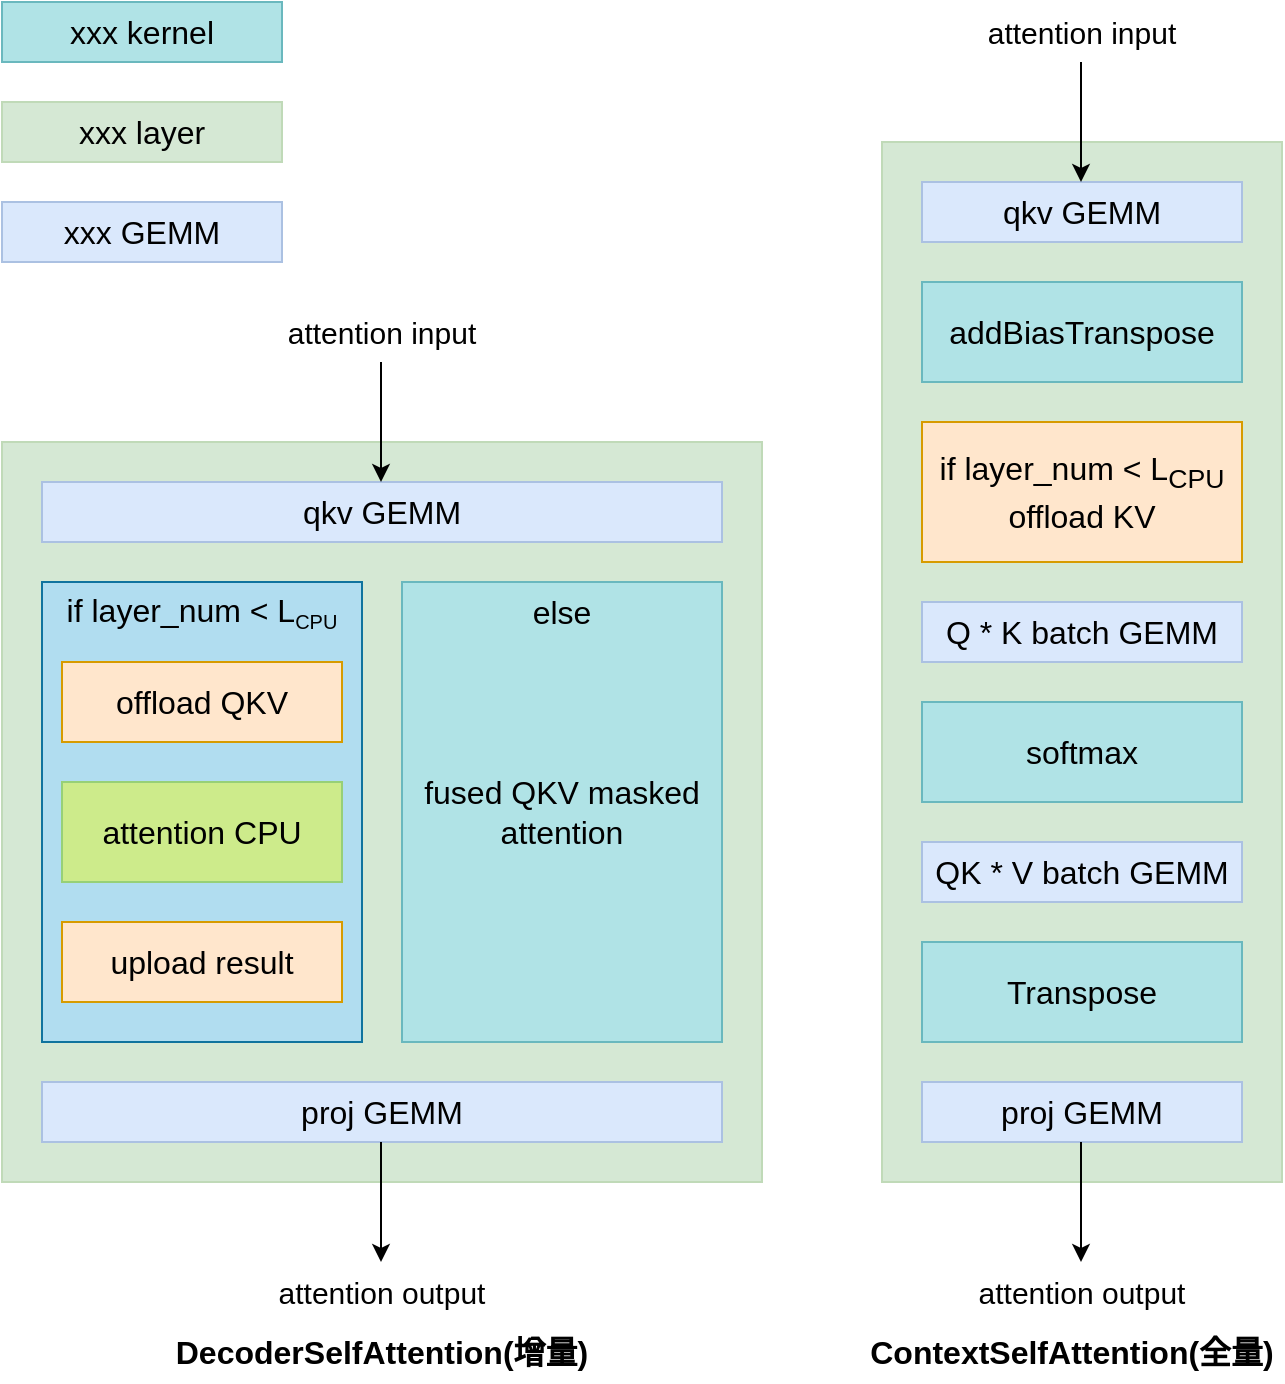 <mxfile version="24.4.13" type="github">
  <diagram name="第 1 页" id="SsvRl20KnlxQgF0leVah">
    <mxGraphModel dx="1434" dy="780" grid="1" gridSize="10" guides="1" tooltips="1" connect="1" arrows="1" fold="1" page="1" pageScale="1" pageWidth="827" pageHeight="1169" math="1" shadow="0">
      <root>
        <mxCell id="0" />
        <mxCell id="1" parent="0" />
        <mxCell id="A5vNZOaMK622pVnwqQIG-1" value="" style="rounded=0;whiteSpace=wrap;html=1;strokeColor=#c0dab8;fillColor=#d5e8d4;" vertex="1" parent="1">
          <mxGeometry x="520" y="400" width="200" height="520" as="geometry" />
        </mxCell>
        <mxCell id="A5vNZOaMK622pVnwqQIG-2" value="&lt;font style=&quot;font-size: 16px;&quot;&gt;qkv GEMM&lt;/font&gt;" style="rounded=0;whiteSpace=wrap;html=1;fillColor=#dae8fc;strokeColor=#abc1e2;" vertex="1" parent="1">
          <mxGeometry x="540" y="420" width="160" height="30" as="geometry" />
        </mxCell>
        <mxCell id="A5vNZOaMK622pVnwqQIG-3" value="&lt;font style=&quot;font-size: 16px;&quot;&gt;addBiasTranspose&lt;/font&gt;" style="rounded=0;whiteSpace=wrap;html=1;fillColor=#b0e3e6;strokeColor=#6ab8be;" vertex="1" parent="1">
          <mxGeometry x="540" y="470" width="160" height="50" as="geometry" />
        </mxCell>
        <mxCell id="A5vNZOaMK622pVnwqQIG-4" value="&lt;font style=&quot;font-size: 16px;&quot;&gt;Q * K batch GEMM&lt;/font&gt;" style="rounded=0;whiteSpace=wrap;html=1;fillColor=#dae8fc;strokeColor=#abc1e2;align=center;verticalAlign=middle;fontFamily=Helvetica;fontSize=12;fontColor=default;" vertex="1" parent="1">
          <mxGeometry x="540" y="630" width="160" height="30" as="geometry" />
        </mxCell>
        <mxCell id="A5vNZOaMK622pVnwqQIG-7" value="&lt;font style=&quot;font-size: 16px;&quot;&gt;softmax&lt;/font&gt;" style="rounded=0;whiteSpace=wrap;html=1;strokeColor=#6ab8be;align=center;verticalAlign=middle;fontFamily=Helvetica;fontSize=12;fontColor=default;fillColor=#b0e3e6;" vertex="1" parent="1">
          <mxGeometry x="540" y="680" width="160" height="50" as="geometry" />
        </mxCell>
        <mxCell id="A5vNZOaMK622pVnwqQIG-8" value="&lt;font style=&quot;font-size: 16px;&quot;&gt;QK * V batch GEMM&lt;/font&gt;" style="rounded=0;whiteSpace=wrap;html=1;strokeColor=#abc1e2;align=center;verticalAlign=middle;fontFamily=Helvetica;fontSize=12;fontColor=default;fillColor=#dae8fc;" vertex="1" parent="1">
          <mxGeometry x="540" y="750" width="160" height="30" as="geometry" />
        </mxCell>
        <mxCell id="A5vNZOaMK622pVnwqQIG-9" value="&lt;div&gt;&lt;font style=&quot;font-size: 16px;&quot;&gt;if layer_num &amp;lt; L&lt;sub&gt;CPU&lt;/sub&gt;&lt;/font&gt;&lt;/div&gt;&lt;font style=&quot;font-size: 16px;&quot;&gt;offload KV&lt;/font&gt;" style="rounded=0;whiteSpace=wrap;html=1;fillColor=#ffe6cc;strokeColor=#d79b00;" vertex="1" parent="1">
          <mxGeometry x="540" y="540" width="160" height="70" as="geometry" />
        </mxCell>
        <mxCell id="A5vNZOaMK622pVnwqQIG-10" value="&lt;font style=&quot;font-size: 16px;&quot;&gt;Transpose&lt;/font&gt;" style="rounded=0;whiteSpace=wrap;html=1;strokeColor=#6ab8be;align=center;verticalAlign=middle;fontFamily=Helvetica;fontSize=12;fontColor=default;fillColor=#b0e3e6;" vertex="1" parent="1">
          <mxGeometry x="540" y="800" width="160" height="50" as="geometry" />
        </mxCell>
        <mxCell id="A5vNZOaMK622pVnwqQIG-11" value="&lt;font style=&quot;font-size: 16px;&quot;&gt;proj GEMM&lt;/font&gt;" style="rounded=0;whiteSpace=wrap;html=1;strokeColor=#abc1e2;align=center;verticalAlign=middle;fontFamily=Helvetica;fontSize=12;fontColor=default;fillColor=#dae8fc;" vertex="1" parent="1">
          <mxGeometry x="540" y="870" width="160" height="30" as="geometry" />
        </mxCell>
        <mxCell id="A5vNZOaMK622pVnwqQIG-12" value="" style="rounded=0;whiteSpace=wrap;html=1;strokeColor=#c0dab8;align=center;verticalAlign=middle;fontFamily=Helvetica;fontSize=12;fontColor=default;fillColor=#d5e8d4;" vertex="1" parent="1">
          <mxGeometry x="80" y="550" width="380" height="370" as="geometry" />
        </mxCell>
        <mxCell id="A5vNZOaMK622pVnwqQIG-13" value="&lt;font style=&quot;font-size: 16px;&quot;&gt;qkv GEMM&lt;/font&gt;" style="rounded=0;whiteSpace=wrap;html=1;strokeColor=#abc1e2;align=center;verticalAlign=middle;fontFamily=Helvetica;fontSize=12;fontColor=default;fillColor=#dae8fc;" vertex="1" parent="1">
          <mxGeometry x="100" y="570" width="340" height="30" as="geometry" />
        </mxCell>
        <mxCell id="A5vNZOaMK622pVnwqQIG-14" value="" style="rounded=0;whiteSpace=wrap;html=1;fillColor=#b1ddf0;strokeColor=#10739e;" vertex="1" parent="1">
          <mxGeometry x="100" y="620" width="160" height="230" as="geometry" />
        </mxCell>
        <mxCell id="A5vNZOaMK622pVnwqQIG-15" value="&lt;div&gt;&lt;span style=&quot;font-size: 16px; background-color: initial;&quot;&gt;fused QKV masked attention&lt;/span&gt;&lt;br&gt;&lt;/div&gt;" style="rounded=0;whiteSpace=wrap;html=1;strokeColor=#6ab8be;align=center;verticalAlign=middle;fontFamily=Helvetica;fontSize=12;fontColor=default;fillColor=#b0e3e6;" vertex="1" parent="1">
          <mxGeometry x="280" y="620" width="160" height="230" as="geometry" />
        </mxCell>
        <mxCell id="A5vNZOaMK622pVnwqQIG-19" value="&lt;span style=&quot;font-size: 16px;&quot;&gt;if layer_num &amp;lt; L&lt;/span&gt;&lt;sub&gt;CPU&lt;/sub&gt;" style="text;html=1;align=center;verticalAlign=middle;whiteSpace=wrap;rounded=0;" vertex="1" parent="1">
          <mxGeometry x="100" y="620" width="160" height="30" as="geometry" />
        </mxCell>
        <mxCell id="A5vNZOaMK622pVnwqQIG-20" value="&lt;font style=&quot;font-size: 16px;&quot;&gt;offload QKV&lt;/font&gt;" style="rounded=0;whiteSpace=wrap;html=1;strokeColor=#d79b00;align=center;verticalAlign=middle;fontFamily=Helvetica;fontSize=12;fillColor=#ffe6cc;" vertex="1" parent="1">
          <mxGeometry x="110" y="660" width="140" height="40" as="geometry" />
        </mxCell>
        <mxCell id="A5vNZOaMK622pVnwqQIG-21" value="&lt;font color=&quot;#000000&quot; style=&quot;font-size: 16px;&quot;&gt;attention CPU&lt;/font&gt;" style="rounded=0;whiteSpace=wrap;html=1;fillColor=#cdeb8b;strokeColor=#97D077;" vertex="1" parent="1">
          <mxGeometry x="110" y="720" width="140" height="50" as="geometry" />
        </mxCell>
        <mxCell id="A5vNZOaMK622pVnwqQIG-22" value="&lt;font style=&quot;font-size: 16px;&quot;&gt;upload result&lt;/font&gt;" style="rounded=0;whiteSpace=wrap;html=1;strokeColor=#d79b00;align=center;verticalAlign=middle;fontFamily=Helvetica;fontSize=12;fillColor=#ffe6cc;" vertex="1" parent="1">
          <mxGeometry x="110" y="790" width="140" height="40" as="geometry" />
        </mxCell>
        <mxCell id="A5vNZOaMK622pVnwqQIG-23" value="&lt;span style=&quot;font-size: 16px;&quot;&gt;else&lt;/span&gt;" style="text;html=1;align=center;verticalAlign=middle;whiteSpace=wrap;rounded=0;" vertex="1" parent="1">
          <mxGeometry x="280" y="620" width="160" height="30" as="geometry" />
        </mxCell>
        <mxCell id="A5vNZOaMK622pVnwqQIG-24" value="&lt;font style=&quot;font-size: 16px;&quot;&gt;proj GEMM&lt;/font&gt;" style="rounded=0;whiteSpace=wrap;html=1;strokeColor=#abc1e2;align=center;verticalAlign=middle;fontFamily=Helvetica;fontSize=12;fontColor=default;fillColor=#dae8fc;" vertex="1" parent="1">
          <mxGeometry x="100" y="870" width="340" height="30" as="geometry" />
        </mxCell>
        <mxCell id="A5vNZOaMK622pVnwqQIG-25" value="" style="endArrow=classic;html=1;rounded=0;" edge="1" parent="1">
          <mxGeometry width="50" height="50" relative="1" as="geometry">
            <mxPoint x="619.5" y="360" as="sourcePoint" />
            <mxPoint x="619.5" y="420" as="targetPoint" />
          </mxGeometry>
        </mxCell>
        <mxCell id="A5vNZOaMK622pVnwqQIG-27" value="&lt;font style=&quot;font-size: 15px;&quot;&gt;attention input&lt;/font&gt;" style="text;html=1;align=center;verticalAlign=middle;whiteSpace=wrap;rounded=0;" vertex="1" parent="1">
          <mxGeometry x="550" y="330" width="140" height="30" as="geometry" />
        </mxCell>
        <mxCell id="A5vNZOaMK622pVnwqQIG-28" value="" style="endArrow=classic;html=1;rounded=0;" edge="1" parent="1">
          <mxGeometry width="50" height="50" relative="1" as="geometry">
            <mxPoint x="619.5" y="900" as="sourcePoint" />
            <mxPoint x="619.5" y="960" as="targetPoint" />
          </mxGeometry>
        </mxCell>
        <mxCell id="A5vNZOaMK622pVnwqQIG-29" value="&lt;font style=&quot;font-size: 15px;&quot;&gt;attention output&lt;/font&gt;" style="text;html=1;align=center;verticalAlign=middle;whiteSpace=wrap;rounded=0;" vertex="1" parent="1">
          <mxGeometry x="550" y="960" width="140" height="30" as="geometry" />
        </mxCell>
        <mxCell id="A5vNZOaMK622pVnwqQIG-30" value="" style="endArrow=classic;html=1;rounded=0;" edge="1" parent="1">
          <mxGeometry width="50" height="50" relative="1" as="geometry">
            <mxPoint x="269.5" y="510" as="sourcePoint" />
            <mxPoint x="269.5" y="570" as="targetPoint" />
          </mxGeometry>
        </mxCell>
        <mxCell id="A5vNZOaMK622pVnwqQIG-31" value="&lt;font style=&quot;font-size: 15px;&quot;&gt;attention input&lt;/font&gt;" style="text;html=1;align=center;verticalAlign=middle;whiteSpace=wrap;rounded=0;" vertex="1" parent="1">
          <mxGeometry x="200" y="480" width="140" height="30" as="geometry" />
        </mxCell>
        <mxCell id="A5vNZOaMK622pVnwqQIG-34" value="" style="endArrow=classic;html=1;rounded=0;" edge="1" parent="1">
          <mxGeometry width="50" height="50" relative="1" as="geometry">
            <mxPoint x="269.5" y="900" as="sourcePoint" />
            <mxPoint x="269.5" y="960" as="targetPoint" />
          </mxGeometry>
        </mxCell>
        <mxCell id="A5vNZOaMK622pVnwqQIG-35" value="&lt;font style=&quot;font-size: 15px;&quot;&gt;attention output&lt;/font&gt;" style="text;html=1;align=center;verticalAlign=middle;whiteSpace=wrap;rounded=0;" vertex="1" parent="1">
          <mxGeometry x="200" y="960" width="140" height="30" as="geometry" />
        </mxCell>
        <mxCell id="A5vNZOaMK622pVnwqQIG-38" value="&lt;font style=&quot;font-size: 16px;&quot;&gt;&lt;b&gt;DecoderSelfAttention(增量)&lt;/b&gt;&lt;/font&gt;" style="text;html=1;align=center;verticalAlign=middle;whiteSpace=wrap;rounded=0;" vertex="1" parent="1">
          <mxGeometry x="165" y="990" width="210" height="30" as="geometry" />
        </mxCell>
        <mxCell id="A5vNZOaMK622pVnwqQIG-39" value="&lt;font style=&quot;font-size: 16px;&quot;&gt;&lt;b&gt;ContextSelfAttention(全量)&lt;/b&gt;&lt;/font&gt;" style="text;html=1;align=center;verticalAlign=middle;whiteSpace=wrap;rounded=0;" vertex="1" parent="1">
          <mxGeometry x="510" y="990" width="210" height="30" as="geometry" />
        </mxCell>
        <mxCell id="A5vNZOaMK622pVnwqQIG-40" value="&lt;font style=&quot;font-size: 16px;&quot;&gt;xxx GEMM&lt;/font&gt;" style="rounded=0;whiteSpace=wrap;html=1;fillColor=#dae8fc;strokeColor=#abc1e2;" vertex="1" parent="1">
          <mxGeometry x="80" y="430" width="140" height="30" as="geometry" />
        </mxCell>
        <mxCell id="A5vNZOaMK622pVnwqQIG-41" value="&lt;font style=&quot;font-size: 16px;&quot;&gt;xxx layer&lt;/font&gt;" style="rounded=0;whiteSpace=wrap;html=1;fillColor=#d5e8d4;strokeColor=#c0dab8;align=center;verticalAlign=middle;fontFamily=Helvetica;fontSize=12;fontColor=default;" vertex="1" parent="1">
          <mxGeometry x="80" y="380" width="140" height="30" as="geometry" />
        </mxCell>
        <mxCell id="A5vNZOaMK622pVnwqQIG-42" value="&lt;font style=&quot;font-size: 16px;&quot;&gt;xxx kernel&lt;/font&gt;" style="rounded=0;whiteSpace=wrap;html=1;fillColor=#b0e3e6;strokeColor=#6ab8be;align=center;verticalAlign=middle;fontFamily=Helvetica;fontSize=12;fontColor=default;" vertex="1" parent="1">
          <mxGeometry x="80" y="330" width="140" height="30" as="geometry" />
        </mxCell>
      </root>
    </mxGraphModel>
  </diagram>
</mxfile>
